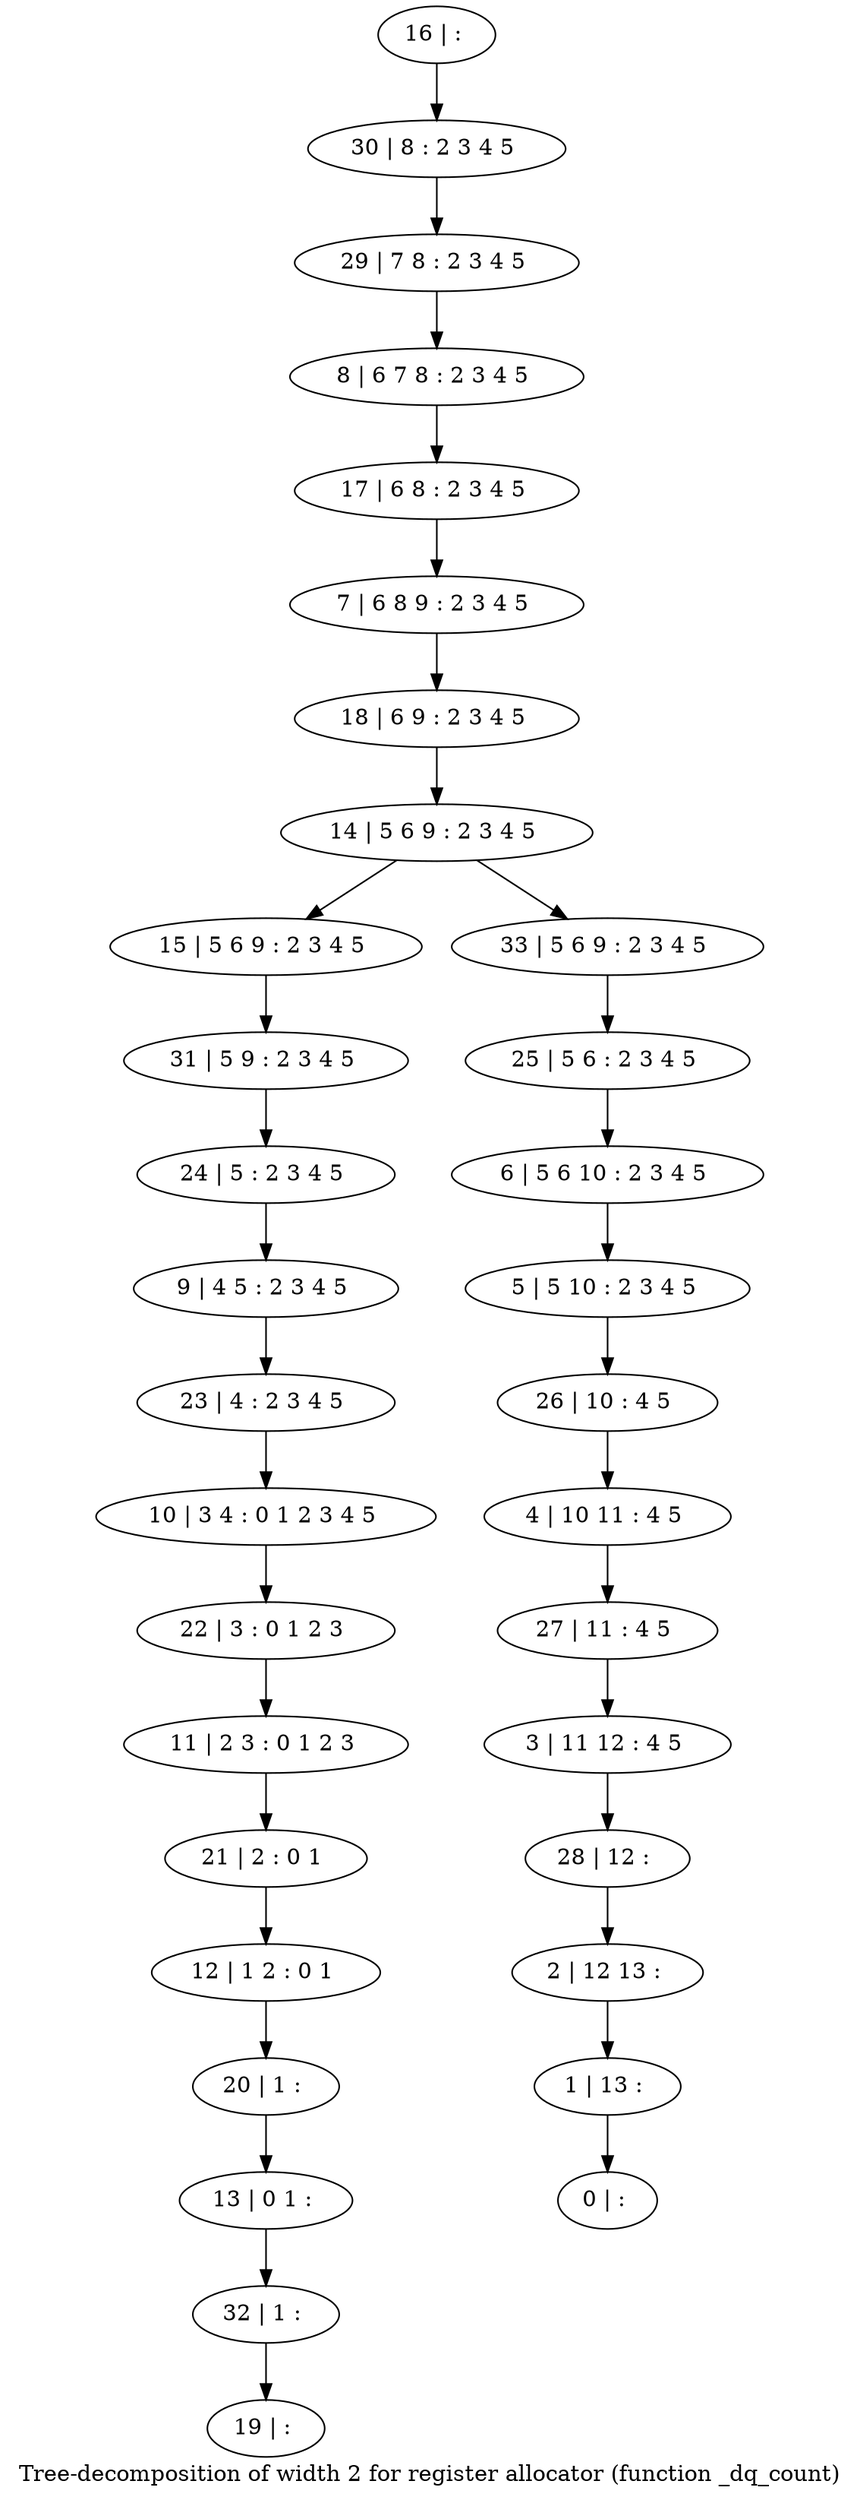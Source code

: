 digraph G {
graph [label="Tree-decomposition of width 2 for register allocator (function _dq_count)"]
0[label="0 | : "];
1[label="1 | 13 : "];
2[label="2 | 12 13 : "];
3[label="3 | 11 12 : 4 5 "];
4[label="4 | 10 11 : 4 5 "];
5[label="5 | 5 10 : 2 3 4 5 "];
6[label="6 | 5 6 10 : 2 3 4 5 "];
7[label="7 | 6 8 9 : 2 3 4 5 "];
8[label="8 | 6 7 8 : 2 3 4 5 "];
9[label="9 | 4 5 : 2 3 4 5 "];
10[label="10 | 3 4 : 0 1 2 3 4 5 "];
11[label="11 | 2 3 : 0 1 2 3 "];
12[label="12 | 1 2 : 0 1 "];
13[label="13 | 0 1 : "];
14[label="14 | 5 6 9 : 2 3 4 5 "];
15[label="15 | 5 6 9 : 2 3 4 5 "];
16[label="16 | : "];
17[label="17 | 6 8 : 2 3 4 5 "];
18[label="18 | 6 9 : 2 3 4 5 "];
19[label="19 | : "];
20[label="20 | 1 : "];
21[label="21 | 2 : 0 1 "];
22[label="22 | 3 : 0 1 2 3 "];
23[label="23 | 4 : 2 3 4 5 "];
24[label="24 | 5 : 2 3 4 5 "];
25[label="25 | 5 6 : 2 3 4 5 "];
26[label="26 | 10 : 4 5 "];
27[label="27 | 11 : 4 5 "];
28[label="28 | 12 : "];
29[label="29 | 7 8 : 2 3 4 5 "];
30[label="30 | 8 : 2 3 4 5 "];
31[label="31 | 5 9 : 2 3 4 5 "];
32[label="32 | 1 : "];
33[label="33 | 5 6 9 : 2 3 4 5 "];
20->13 ;
12->20 ;
21->12 ;
11->21 ;
22->11 ;
10->22 ;
23->10 ;
9->23 ;
24->9 ;
31->24 ;
15->31 ;
32->19 ;
13->32 ;
16->30 ;
30->29 ;
29->8 ;
8->17 ;
17->7 ;
7->18 ;
18->14 ;
25->6 ;
6->5 ;
5->26 ;
26->4 ;
4->27 ;
27->3 ;
3->28 ;
28->2 ;
2->1 ;
1->0 ;
33->25 ;
14->15 ;
14->33 ;
}

